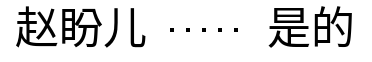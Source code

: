 <mxfile version="20.0.1" type="github" pages="2">
  <diagram id="A22etY4MJP_UtlkI6NTh" name="aaa">
    <mxGraphModel dx="782" dy="436" grid="1" gridSize="10" guides="1" tooltips="1" connect="1" arrows="1" fold="1" page="1" pageScale="1" pageWidth="827" pageHeight="1169" math="0" shadow="0">
      <root>
        <mxCell id="0" />
        <mxCell id="1" parent="0" />
        <mxCell id="YR_m_52hx--zD-8kJZwJ-7" value="赵盼儿&lt;br style=&quot;font-size: 22px;&quot;&gt;" style="text;html=1;align=center;verticalAlign=middle;resizable=0;points=[];autosize=1;strokeColor=none;fillColor=none;fontSize=22;" parent="1" vertex="1">
          <mxGeometry x="145" y="205" width="80" height="30" as="geometry" />
        </mxCell>
        <mxCell id="YR_m_52hx--zD-8kJZwJ-12" value="是的&lt;br&gt;" style="text;html=1;align=center;verticalAlign=middle;resizable=0;points=[];autosize=1;strokeColor=none;fillColor=none;fontSize=22;" parent="1" vertex="1">
          <mxGeometry x="270" y="205" width="60" height="30" as="geometry" />
        </mxCell>
        <mxCell id="YR_m_52hx--zD-8kJZwJ-13" value="" style="endArrow=none;dashed=1;html=1;dashPattern=1 3;strokeWidth=2;rounded=0;fontSize=22;entryX=-0.05;entryY=0.5;entryDx=0;entryDy=0;entryPerimeter=0;" parent="1" target="YR_m_52hx--zD-8kJZwJ-12" edge="1">
          <mxGeometry width="50" height="50" relative="1" as="geometry">
            <mxPoint x="230" y="220" as="sourcePoint" />
            <mxPoint x="290" y="260" as="targetPoint" />
          </mxGeometry>
        </mxCell>
      </root>
    </mxGraphModel>
  </diagram>
  <diagram id="zPaH9a-eOYQBXHu26eZ8" name="bbb">
    <mxGraphModel dx="782" dy="436" grid="1" gridSize="10" guides="1" tooltips="1" connect="1" arrows="1" fold="1" page="1" pageScale="1" pageWidth="827" pageHeight="1169" math="0" shadow="0">
      <root>
        <mxCell id="0" />
        <mxCell id="1" parent="0" />
        <mxCell id="Y-wvOhRhCNN8vB34Vamv-1" value="" style="shape=trapezoid;perimeter=trapezoidPerimeter;whiteSpace=wrap;html=1;fixedSize=1;fontSize=22;" vertex="1" parent="1">
          <mxGeometry x="140" y="170" width="120" height="60" as="geometry" />
        </mxCell>
      </root>
    </mxGraphModel>
  </diagram>
</mxfile>
